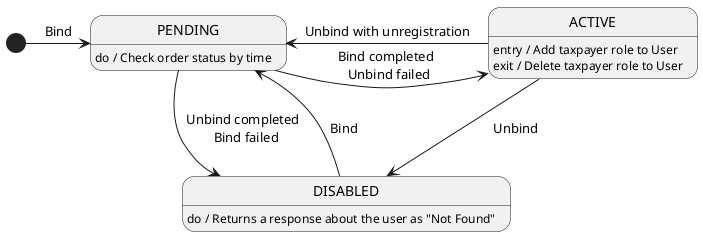 @startuml self-employer-state

[*] -> PENDING: Bind

PENDING -> ACTIVE: Bind completed \n Unbind failed
ACTIVE -> PENDING: Unbind with unregistration

PENDING -> DISABLED: Unbind completed \n Bind failed
DISABLED --> PENDING: Bind

ACTIVE -> DISABLED: Unbind

PENDING: do / Check order status by time

ACTIVE: entry / Add taxpayer role to User
ACTIVE: exit / Delete taxpayer role to User

DISABLED: do / Returns a response about the user as "Not Found"

@enduml


@startuml order-state

[*] -->  ORDER_REGISTERED

ORDER_REGISTERED -> IN_PROGRESS

IN_PROGRESS --> COMPLETED

COMPLETED --> [*]

IN_PROGRESS --> FAILED

FAILED --> [*]

@enduml
